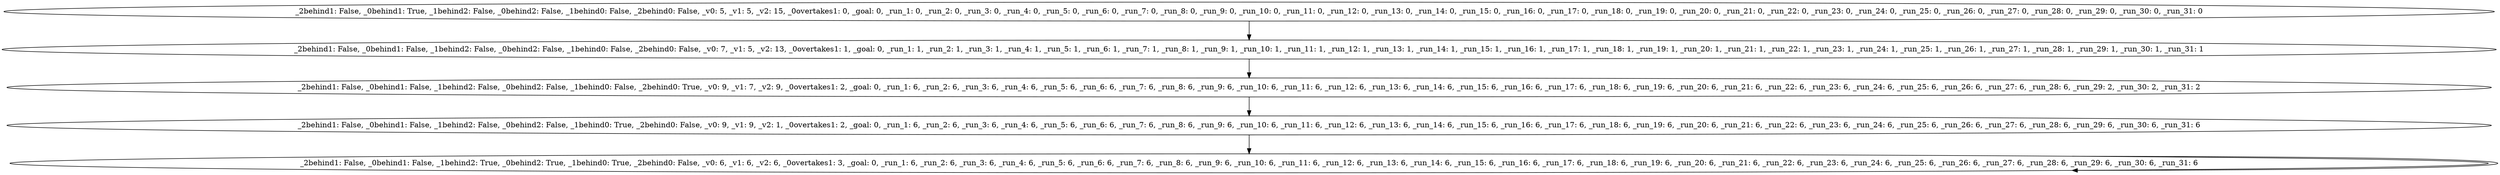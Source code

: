 digraph  {
0 [_0behind1=True, _0behind2=False, _0overtakes1=0, _1behind0=False, _1behind2=False, _2behind0=False, _2behind1=False, _goal=0, _run_1=0, _run_10=0, _run_11=0, _run_12=0, _run_13=0, _run_14=0, _run_15=0, _run_16=0, _run_17=0, _run_18=0, _run_19=0, _run_2=0, _run_20=0, _run_21=0, _run_22=0, _run_23=0, _run_24=0, _run_25=0, _run_26=0, _run_27=0, _run_28=0, _run_29=0, _run_3=0, _run_30=0, _run_31=0, _run_4=0, _run_5=0, _run_6=0, _run_7=0, _run_8=0, _run_9=0, _v0=5, _v1=5, _v2=15, label="_2behind1: False, _0behind1: True, _1behind2: False, _0behind2: False, _1behind0: False, _2behind0: False, _v0: 5, _v1: 5, _v2: 15, _0overtakes1: 0, _goal: 0, _run_1: 0, _run_2: 0, _run_3: 0, _run_4: 0, _run_5: 0, _run_6: 0, _run_7: 0, _run_8: 0, _run_9: 0, _run_10: 0, _run_11: 0, _run_12: 0, _run_13: 0, _run_14: 0, _run_15: 0, _run_16: 0, _run_17: 0, _run_18: 0, _run_19: 0, _run_20: 0, _run_21: 0, _run_22: 0, _run_23: 0, _run_24: 0, _run_25: 0, _run_26: 0, _run_27: 0, _run_28: 0, _run_29: 0, _run_30: 0, _run_31: 0"];
1 [_0behind1=False, _0behind2=False, _0overtakes1=1, _1behind0=False, _1behind2=False, _2behind0=False, _2behind1=False, _goal=0, _run_1=1, _run_10=1, _run_11=1, _run_12=1, _run_13=1, _run_14=1, _run_15=1, _run_16=1, _run_17=1, _run_18=1, _run_19=1, _run_2=1, _run_20=1, _run_21=1, _run_22=1, _run_23=1, _run_24=1, _run_25=1, _run_26=1, _run_27=1, _run_28=1, _run_29=1, _run_3=1, _run_30=1, _run_31=1, _run_4=1, _run_5=1, _run_6=1, _run_7=1, _run_8=1, _run_9=1, _v0=7, _v1=5, _v2=13, label="_2behind1: False, _0behind1: False, _1behind2: False, _0behind2: False, _1behind0: False, _2behind0: False, _v0: 7, _v1: 5, _v2: 13, _0overtakes1: 1, _goal: 0, _run_1: 1, _run_2: 1, _run_3: 1, _run_4: 1, _run_5: 1, _run_6: 1, _run_7: 1, _run_8: 1, _run_9: 1, _run_10: 1, _run_11: 1, _run_12: 1, _run_13: 1, _run_14: 1, _run_15: 1, _run_16: 1, _run_17: 1, _run_18: 1, _run_19: 1, _run_20: 1, _run_21: 1, _run_22: 1, _run_23: 1, _run_24: 1, _run_25: 1, _run_26: 1, _run_27: 1, _run_28: 1, _run_29: 1, _run_30: 1, _run_31: 1"];
2 [_0behind1=False, _0behind2=False, _0overtakes1=2, _1behind0=False, _1behind2=False, _2behind0=True, _2behind1=False, _goal=0, _run_1=6, _run_10=6, _run_11=6, _run_12=6, _run_13=6, _run_14=6, _run_15=6, _run_16=6, _run_17=6, _run_18=6, _run_19=6, _run_2=6, _run_20=6, _run_21=6, _run_22=6, _run_23=6, _run_24=6, _run_25=6, _run_26=6, _run_27=6, _run_28=6, _run_29=2, _run_3=6, _run_30=2, _run_31=2, _run_4=6, _run_5=6, _run_6=6, _run_7=6, _run_8=6, _run_9=6, _v0=9, _v1=7, _v2=9, label="_2behind1: False, _0behind1: False, _1behind2: False, _0behind2: False, _1behind0: False, _2behind0: True, _v0: 9, _v1: 7, _v2: 9, _0overtakes1: 2, _goal: 0, _run_1: 6, _run_2: 6, _run_3: 6, _run_4: 6, _run_5: 6, _run_6: 6, _run_7: 6, _run_8: 6, _run_9: 6, _run_10: 6, _run_11: 6, _run_12: 6, _run_13: 6, _run_14: 6, _run_15: 6, _run_16: 6, _run_17: 6, _run_18: 6, _run_19: 6, _run_20: 6, _run_21: 6, _run_22: 6, _run_23: 6, _run_24: 6, _run_25: 6, _run_26: 6, _run_27: 6, _run_28: 6, _run_29: 2, _run_30: 2, _run_31: 2"];
3 [_0behind1=False, _0behind2=False, _0overtakes1=2, _1behind0=True, _1behind2=False, _2behind0=False, _2behind1=False, _goal=0, _run_1=6, _run_10=6, _run_11=6, _run_12=6, _run_13=6, _run_14=6, _run_15=6, _run_16=6, _run_17=6, _run_18=6, _run_19=6, _run_2=6, _run_20=6, _run_21=6, _run_22=6, _run_23=6, _run_24=6, _run_25=6, _run_26=6, _run_27=6, _run_28=6, _run_29=6, _run_3=6, _run_30=6, _run_31=6, _run_4=6, _run_5=6, _run_6=6, _run_7=6, _run_8=6, _run_9=6, _v0=9, _v1=9, _v2=1, label="_2behind1: False, _0behind1: False, _1behind2: False, _0behind2: False, _1behind0: True, _2behind0: False, _v0: 9, _v1: 9, _v2: 1, _0overtakes1: 2, _goal: 0, _run_1: 6, _run_2: 6, _run_3: 6, _run_4: 6, _run_5: 6, _run_6: 6, _run_7: 6, _run_8: 6, _run_9: 6, _run_10: 6, _run_11: 6, _run_12: 6, _run_13: 6, _run_14: 6, _run_15: 6, _run_16: 6, _run_17: 6, _run_18: 6, _run_19: 6, _run_20: 6, _run_21: 6, _run_22: 6, _run_23: 6, _run_24: 6, _run_25: 6, _run_26: 6, _run_27: 6, _run_28: 6, _run_29: 6, _run_30: 6, _run_31: 6"];
4 [_0behind1=False, _0behind2=True, _0overtakes1=3, _1behind0=True, _1behind2=True, _2behind0=False, _2behind1=False, _goal=0, _run_1=6, _run_10=6, _run_11=6, _run_12=6, _run_13=6, _run_14=6, _run_15=6, _run_16=6, _run_17=6, _run_18=6, _run_19=6, _run_2=6, _run_20=6, _run_21=6, _run_22=6, _run_23=6, _run_24=6, _run_25=6, _run_26=6, _run_27=6, _run_28=6, _run_29=6, _run_3=6, _run_30=6, _run_31=6, _run_4=6, _run_5=6, _run_6=6, _run_7=6, _run_8=6, _run_9=6, _v0=6, _v1=6, _v2=6, label="_2behind1: False, _0behind1: False, _1behind2: True, _0behind2: True, _1behind0: True, _2behind0: False, _v0: 6, _v1: 6, _v2: 6, _0overtakes1: 3, _goal: 0, _run_1: 6, _run_2: 6, _run_3: 6, _run_4: 6, _run_5: 6, _run_6: 6, _run_7: 6, _run_8: 6, _run_9: 6, _run_10: 6, _run_11: 6, _run_12: 6, _run_13: 6, _run_14: 6, _run_15: 6, _run_16: 6, _run_17: 6, _run_18: 6, _run_19: 6, _run_20: 6, _run_21: 6, _run_22: 6, _run_23: 6, _run_24: 6, _run_25: 6, _run_26: 6, _run_27: 6, _run_28: 6, _run_29: 6, _run_30: 6, _run_31: 6"];
0 -> 1;
1 -> 2;
2 -> 3;
3 -> 4;
4 -> 4;
node [label="shape: box", shape=box];
}
